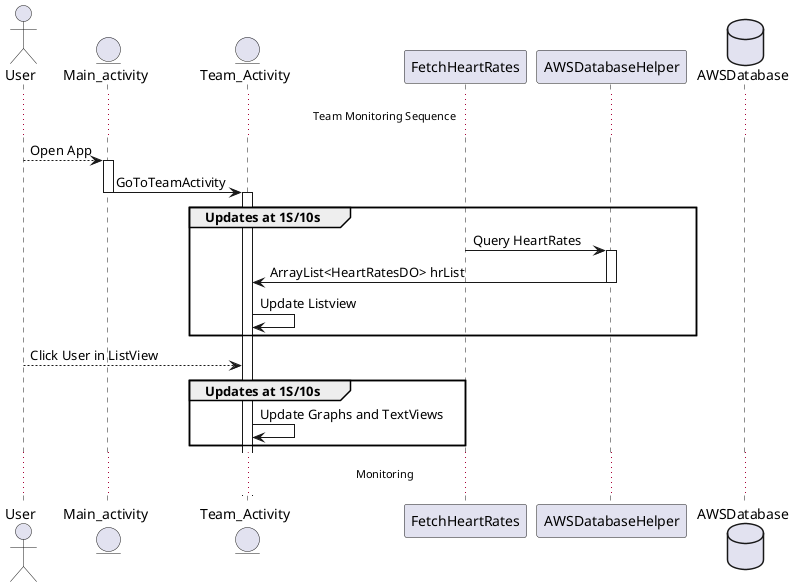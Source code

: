 @startuml
actor User
entity Main_activity
entity Team_Activity
participant FetchHeartRates
participant AWSDatabaseHelper
database AWSDatabase

... Team Monitoring Sequence ...

User --> Main_activity : Open App
activate Main_activity
Main_activity -> Team_Activity : GoToTeamActivity
deactivate Main_activity
activate Team_Activity
group Updates at 1S/10s
FetchHeartRates -> AWSDatabaseHelper : Query HeartRates
activate AWSDatabaseHelper
AWSDatabaseHelper -> Team_Activity : ArrayList<HeartRatesDO> hrList
deactivate AWSDatabaseHelper
Team_Activity -> Team_Activity : Update Listview
end

User --> Team_Activity : Click User in ListView
group Updates at 1S/10s
Team_Activity -> Team_Activity : Update Graphs and TextViews
end
... Monitoring ...
@enduml